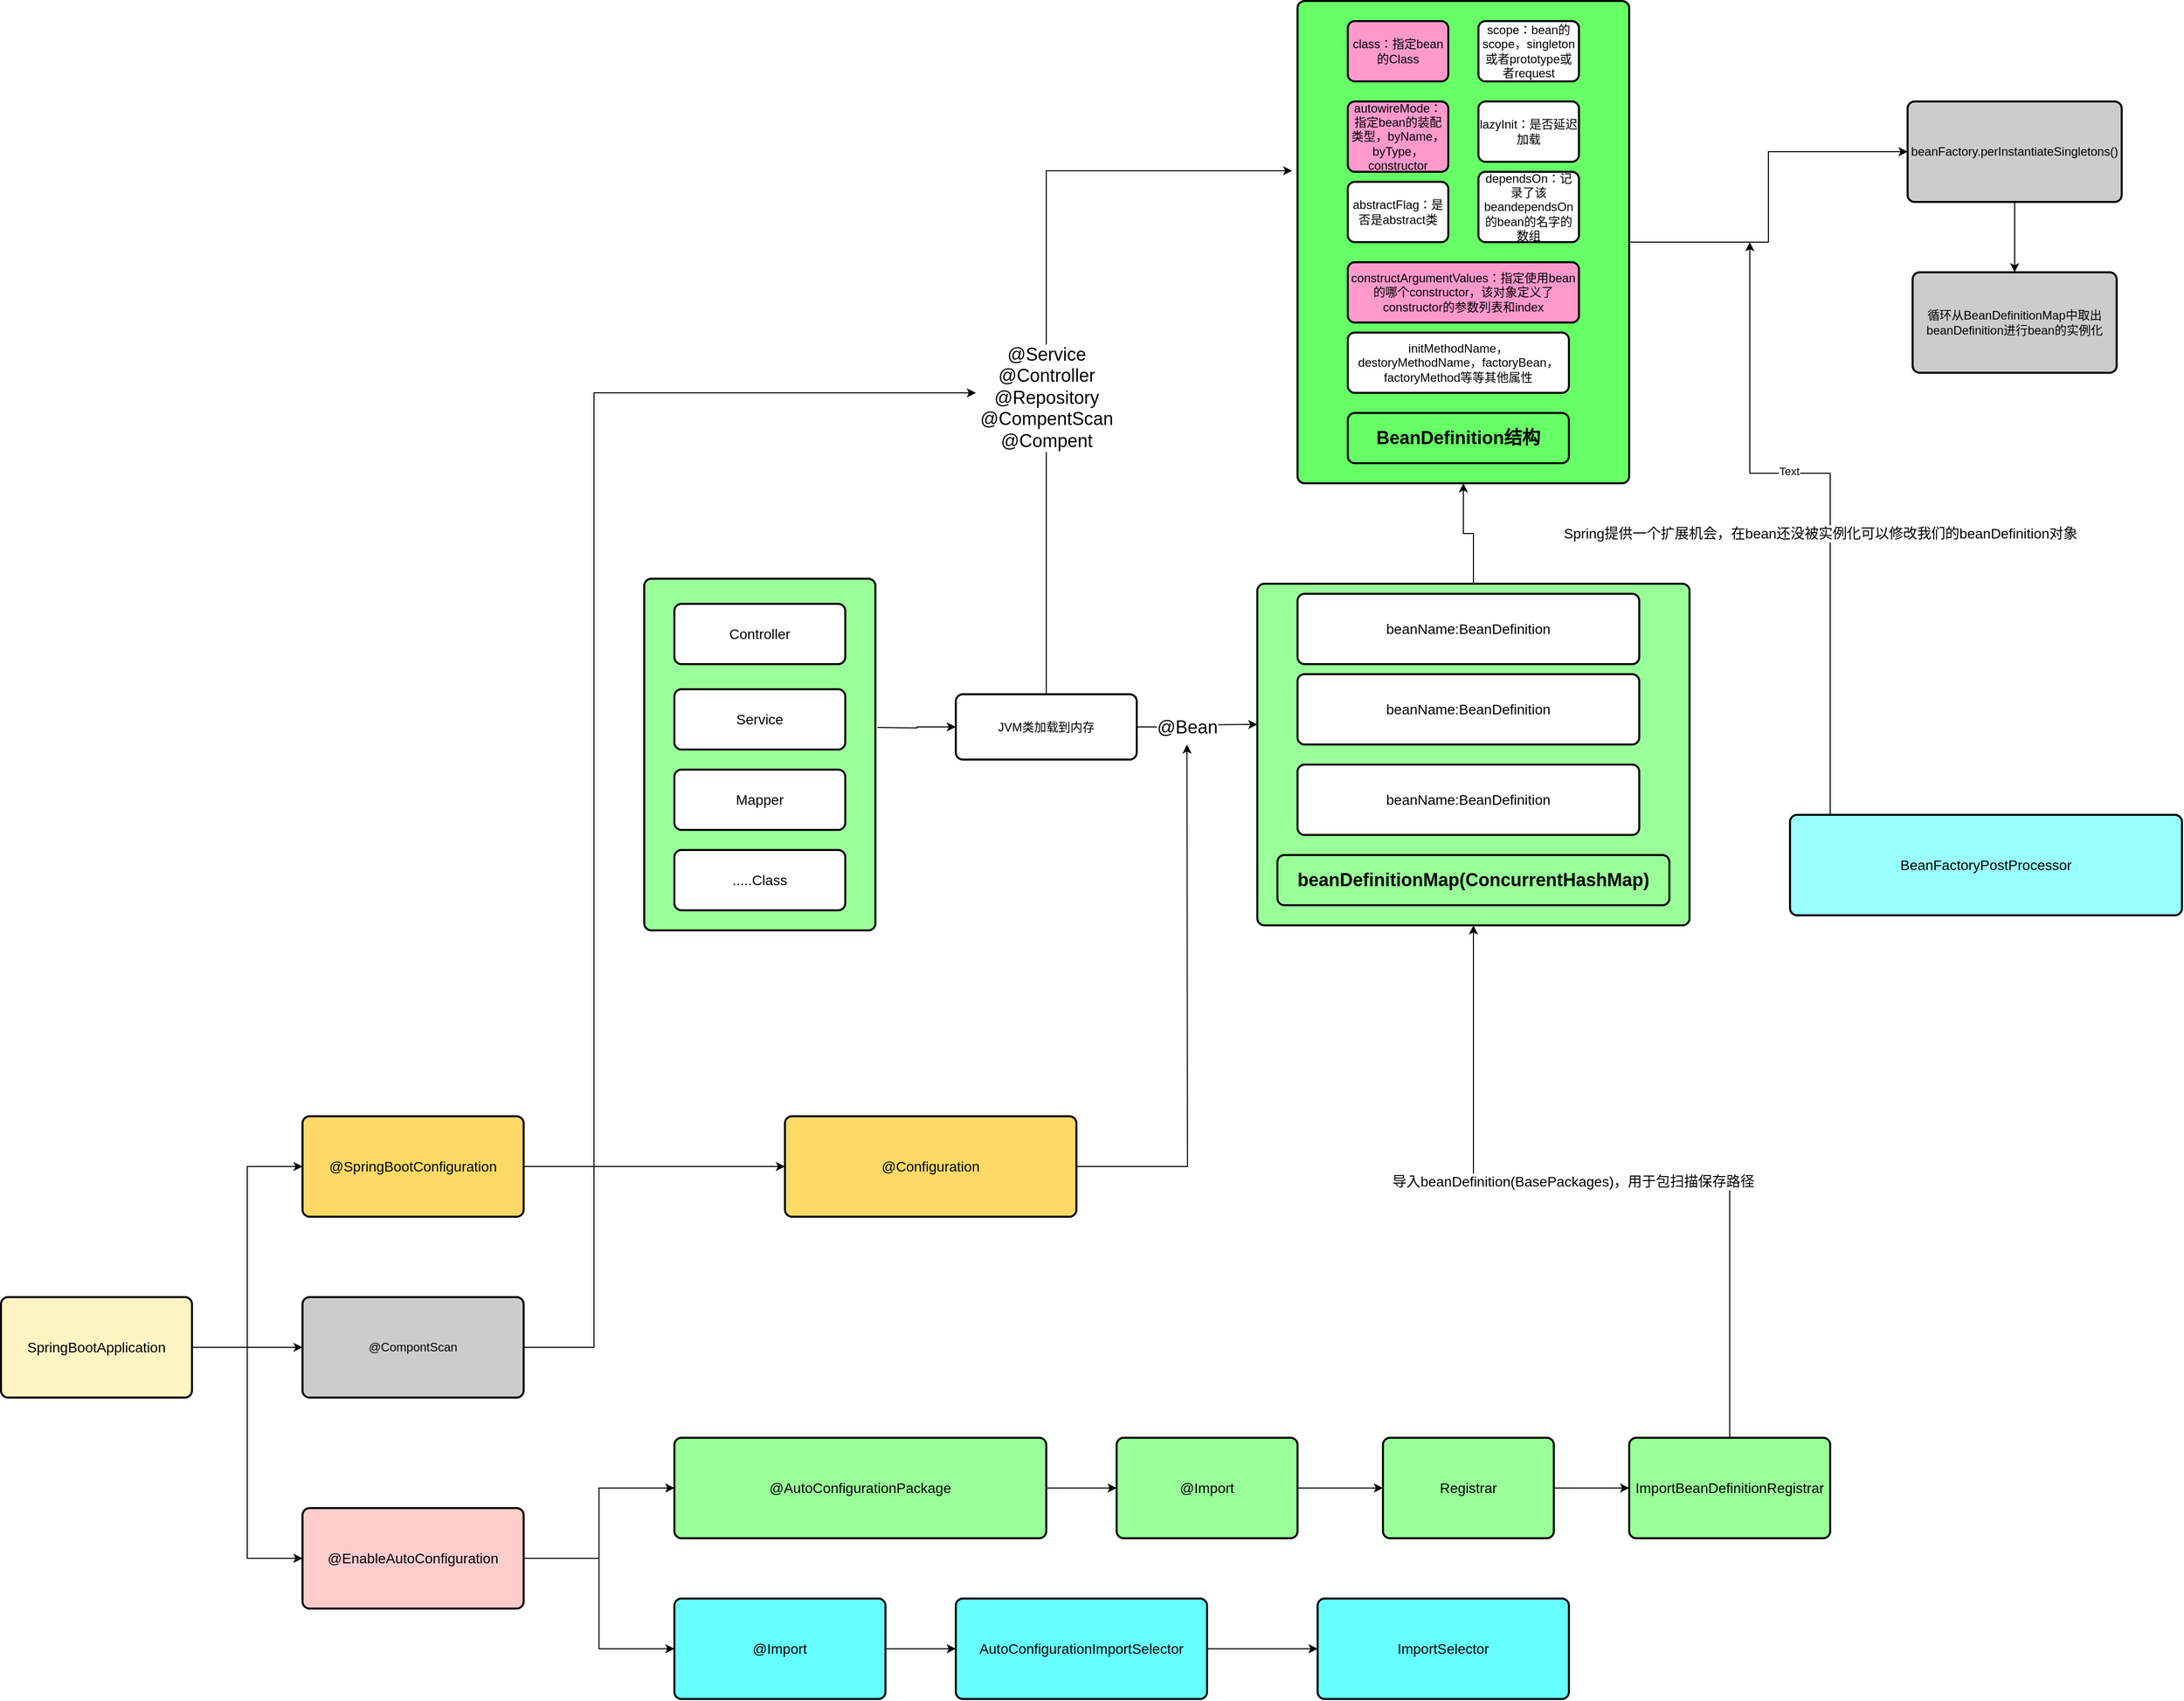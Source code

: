 <mxfile version="13.6.2" type="device"><diagram id="HQtbrcbMrQgD7rMGDSEH" name="Page-1"><mxGraphModel dx="4214" dy="1480" grid="1" gridSize="10" guides="1" tooltips="1" connect="1" arrows="1" fold="1" page="1" pageScale="1" pageWidth="827" pageHeight="1169" math="0" shadow="0"><root><mxCell id="0"/><mxCell id="1" parent="0"/><mxCell id="LCFOUak63Jr5WUYXvWik-62" style="edgeStyle=orthogonalEdgeStyle;rounded=0;orthogonalLoop=1;jettySize=auto;html=1;entryX=0;entryY=0.5;entryDx=0;entryDy=0;" parent="1" source="LCFOUak63Jr5WUYXvWik-9" target="LCFOUak63Jr5WUYXvWik-61" edge="1"><mxGeometry relative="1" as="geometry"/></mxCell><mxCell id="LCFOUak63Jr5WUYXvWik-9" value="" style="rounded=1;whiteSpace=wrap;html=1;absoluteArcSize=1;arcSize=14;strokeWidth=2;fillColor=#66FF66;" parent="1" vertex="1"><mxGeometry x="140" y="70" width="330" height="480" as="geometry"/></mxCell><mxCell id="LCFOUak63Jr5WUYXvWik-10" value="&lt;font style=&quot;font-size: 12px&quot;&gt;class：指定bean的Class&lt;/font&gt;" style="rounded=1;whiteSpace=wrap;html=1;absoluteArcSize=1;arcSize=14;strokeWidth=2;fillColor=#FF99CC;" parent="1" vertex="1"><mxGeometry x="190" y="90" width="100" height="60" as="geometry"/></mxCell><mxCell id="LCFOUak63Jr5WUYXvWik-12" value="scope：bean的scope，singleton或者prototype或者request" style="rounded=1;whiteSpace=wrap;html=1;absoluteArcSize=1;arcSize=14;strokeWidth=2;" parent="1" vertex="1"><mxGeometry x="320" y="90" width="100" height="60" as="geometry"/></mxCell><mxCell id="LCFOUak63Jr5WUYXvWik-13" value="lazyInit：是否延迟加载" style="rounded=1;whiteSpace=wrap;html=1;absoluteArcSize=1;arcSize=14;strokeWidth=2;" parent="1" vertex="1"><mxGeometry x="320" y="170" width="100" height="60" as="geometry"/></mxCell><mxCell id="LCFOUak63Jr5WUYXvWik-19" value="&lt;font style=&quot;font-size: 12px&quot;&gt;abstractFlag：是否是abstract类&lt;/font&gt;" style="rounded=1;whiteSpace=wrap;html=1;absoluteArcSize=1;arcSize=14;strokeWidth=2;" parent="1" vertex="1"><mxGeometry x="190" y="250" width="100" height="60" as="geometry"/></mxCell><mxCell id="LCFOUak63Jr5WUYXvWik-20" value="&lt;font style=&quot;font-size: 12px&quot;&gt;dependsOn：记录了该beandependsOn的bean的名字的数组&lt;/font&gt;" style="rounded=1;whiteSpace=wrap;html=1;absoluteArcSize=1;arcSize=14;strokeWidth=2;" parent="1" vertex="1"><mxGeometry x="320" y="240" width="100" height="70" as="geometry"/></mxCell><mxCell id="LCFOUak63Jr5WUYXvWik-21" value="&lt;font style=&quot;font-size: 12px&quot;&gt;constructArgumentValues：指定使用bean的哪个constructor，该对象定义了constructor的参数列表和index&lt;/font&gt;" style="rounded=1;whiteSpace=wrap;html=1;absoluteArcSize=1;arcSize=14;strokeWidth=2;fillColor=#FF99CC;" parent="1" vertex="1"><mxGeometry x="190" y="330" width="230" height="60" as="geometry"/></mxCell><mxCell id="LCFOUak63Jr5WUYXvWik-11" value="autowireMode：指定bean的装配类型，byName，byType，constructor" style="rounded=1;whiteSpace=wrap;html=1;absoluteArcSize=1;arcSize=14;strokeWidth=2;fillColor=#FF99CC;" parent="1" vertex="1"><mxGeometry x="190" y="170" width="100" height="70" as="geometry"/></mxCell><mxCell id="LCFOUak63Jr5WUYXvWik-22" value="&lt;font style=&quot;font-size: 12px&quot;&gt;initMethodName，destoryMethodName，factoryBean，factoryMethod等等其他属性&lt;/font&gt;" style="rounded=1;whiteSpace=wrap;html=1;absoluteArcSize=1;arcSize=14;strokeWidth=2;fillColor=#FFFFFF;" parent="1" vertex="1"><mxGeometry x="190" y="400" width="220" height="60" as="geometry"/></mxCell><mxCell id="LCFOUak63Jr5WUYXvWik-23" value="&lt;font style=&quot;font-size: 18px&quot;&gt;&lt;b&gt;BeanDefinition结构&lt;/b&gt;&lt;/font&gt;" style="rounded=1;whiteSpace=wrap;html=1;absoluteArcSize=1;arcSize=14;strokeWidth=2;fillColor=#66FF66;" parent="1" vertex="1"><mxGeometry x="190" y="480" width="220" height="50" as="geometry"/></mxCell><mxCell id="LCFOUak63Jr5WUYXvWik-40" style="edgeStyle=orthogonalEdgeStyle;rounded=0;orthogonalLoop=1;jettySize=auto;html=1;" parent="1" source="LCFOUak63Jr5WUYXvWik-24" target="LCFOUak63Jr5WUYXvWik-9" edge="1"><mxGeometry relative="1" as="geometry"/></mxCell><mxCell id="LCFOUak63Jr5WUYXvWik-24" value="" style="rounded=1;whiteSpace=wrap;html=1;absoluteArcSize=1;arcSize=14;strokeWidth=2;fillColor=#99FF99;" parent="1" vertex="1"><mxGeometry x="100" y="650" width="430" height="340" as="geometry"/></mxCell><mxCell id="LCFOUak63Jr5WUYXvWik-25" value="&lt;font style=&quot;font-size: 18px&quot;&gt;&lt;b&gt;beanDefinitionMap(ConcurrentHashMap)&lt;/b&gt;&lt;/font&gt;" style="rounded=1;whiteSpace=wrap;html=1;absoluteArcSize=1;arcSize=14;strokeWidth=2;fillColor=#99FF99;" parent="1" vertex="1"><mxGeometry x="120" y="920" width="390" height="50" as="geometry"/></mxCell><mxCell id="LCFOUak63Jr5WUYXvWik-26" value="&lt;font style=&quot;font-size: 14px&quot;&gt;beanName:BeanDefinition&lt;/font&gt;" style="rounded=1;whiteSpace=wrap;html=1;absoluteArcSize=1;arcSize=14;strokeWidth=2;fillColor=#FFFFFF;" parent="1" vertex="1"><mxGeometry x="140" y="660" width="340" height="70" as="geometry"/></mxCell><mxCell id="LCFOUak63Jr5WUYXvWik-27" value="&lt;font style=&quot;font-size: 14px&quot;&gt;beanName:BeanDefinition&lt;/font&gt;" style="rounded=1;whiteSpace=wrap;html=1;absoluteArcSize=1;arcSize=14;strokeWidth=2;fillColor=#FFFFFF;" parent="1" vertex="1"><mxGeometry x="140" y="740" width="340" height="70" as="geometry"/></mxCell><mxCell id="LCFOUak63Jr5WUYXvWik-28" value="&lt;font style=&quot;font-size: 14px&quot;&gt;beanName:BeanDefinition&lt;/font&gt;" style="rounded=1;whiteSpace=wrap;html=1;absoluteArcSize=1;arcSize=14;strokeWidth=2;fillColor=#FFFFFF;" parent="1" vertex="1"><mxGeometry x="140" y="830" width="340" height="70" as="geometry"/></mxCell><mxCell id="LCFOUak63Jr5WUYXvWik-37" style="edgeStyle=orthogonalEdgeStyle;rounded=0;orthogonalLoop=1;jettySize=auto;html=1;" parent="1" target="LCFOUak63Jr5WUYXvWik-36" edge="1"><mxGeometry relative="1" as="geometry"><mxPoint x="-278" y="793" as="sourcePoint"/></mxGeometry></mxCell><mxCell id="LCFOUak63Jr5WUYXvWik-29" value="" style="rounded=1;whiteSpace=wrap;html=1;absoluteArcSize=1;arcSize=14;strokeWidth=2;fillColor=#99FF99;" parent="1" vertex="1"><mxGeometry x="-510" y="645" width="230" height="350" as="geometry"/></mxCell><mxCell id="LCFOUak63Jr5WUYXvWik-31" value="&lt;font style=&quot;font-size: 14px&quot;&gt;Controller&lt;/font&gt;" style="rounded=1;whiteSpace=wrap;html=1;absoluteArcSize=1;arcSize=14;strokeWidth=2;fillColor=#FFFFFF;" parent="1" vertex="1"><mxGeometry x="-480" y="670" width="170" height="60" as="geometry"/></mxCell><mxCell id="LCFOUak63Jr5WUYXvWik-33" value="&lt;font style=&quot;font-size: 14px&quot;&gt;Service&lt;/font&gt;" style="rounded=1;whiteSpace=wrap;html=1;absoluteArcSize=1;arcSize=14;strokeWidth=2;fillColor=#FFFFFF;" parent="1" vertex="1"><mxGeometry x="-480" y="755" width="170" height="60" as="geometry"/></mxCell><mxCell id="LCFOUak63Jr5WUYXvWik-34" value="&lt;font style=&quot;font-size: 14px&quot;&gt;Mapper&lt;/font&gt;" style="rounded=1;whiteSpace=wrap;html=1;absoluteArcSize=1;arcSize=14;strokeWidth=2;fillColor=#FFFFFF;" parent="1" vertex="1"><mxGeometry x="-480" y="835" width="170" height="60" as="geometry"/></mxCell><mxCell id="LCFOUak63Jr5WUYXvWik-35" value="&lt;font style=&quot;font-size: 14px&quot;&gt;.....Class&lt;/font&gt;" style="rounded=1;whiteSpace=wrap;html=1;absoluteArcSize=1;arcSize=14;strokeWidth=2;fillColor=#FFFFFF;" parent="1" vertex="1"><mxGeometry x="-480" y="915" width="170" height="60" as="geometry"/></mxCell><mxCell id="LCFOUak63Jr5WUYXvWik-38" style="edgeStyle=orthogonalEdgeStyle;rounded=0;orthogonalLoop=1;jettySize=auto;html=1;" parent="1" source="LCFOUak63Jr5WUYXvWik-36" edge="1"><mxGeometry relative="1" as="geometry"><mxPoint x="100" y="790" as="targetPoint"/></mxGeometry></mxCell><mxCell id="LCFOUak63Jr5WUYXvWik-39" value="&lt;font style=&quot;font-size: 18px&quot;&gt;@Bean&lt;/font&gt;" style="edgeLabel;html=1;align=center;verticalAlign=middle;resizable=0;points=[];" parent="LCFOUak63Jr5WUYXvWik-38" vertex="1" connectable="0"><mxGeometry x="-0.19" relative="1" as="geometry"><mxPoint as="offset"/></mxGeometry></mxCell><mxCell id="LCFOUak63Jr5WUYXvWik-41" style="edgeStyle=orthogonalEdgeStyle;rounded=0;orthogonalLoop=1;jettySize=auto;html=1;entryX=-0.016;entryY=0.352;entryDx=0;entryDy=0;entryPerimeter=0;" parent="1" source="LCFOUak63Jr5WUYXvWik-36" target="LCFOUak63Jr5WUYXvWik-9" edge="1"><mxGeometry relative="1" as="geometry"><Array as="points"><mxPoint x="-110" y="239"/></Array></mxGeometry></mxCell><mxCell id="LCFOUak63Jr5WUYXvWik-42" value="&lt;font style=&quot;font-size: 18px&quot;&gt;@Service&lt;br&gt;@Controller&lt;br&gt;@Repository&lt;br&gt;@CompentScan&lt;br&gt;@Compent&lt;/font&gt;" style="edgeLabel;html=1;align=center;verticalAlign=middle;resizable=0;points=[];" parent="LCFOUak63Jr5WUYXvWik-41" vertex="1" connectable="0"><mxGeometry x="-0.227" relative="1" as="geometry"><mxPoint y="1" as="offset"/></mxGeometry></mxCell><mxCell id="LCFOUak63Jr5WUYXvWik-36" value="JVM类加载到内存" style="rounded=1;whiteSpace=wrap;html=1;absoluteArcSize=1;arcSize=14;strokeWidth=2;fillColor=#FFFFFF;" parent="1" vertex="1"><mxGeometry x="-200" y="760" width="180" height="65" as="geometry"/></mxCell><mxCell id="LCFOUak63Jr5WUYXvWik-46" style="edgeStyle=orthogonalEdgeStyle;rounded=0;orthogonalLoop=1;jettySize=auto;html=1;" parent="1" source="LCFOUak63Jr5WUYXvWik-43" target="LCFOUak63Jr5WUYXvWik-44" edge="1"><mxGeometry relative="1" as="geometry"/></mxCell><mxCell id="LCFOUak63Jr5WUYXvWik-43" value="&lt;font style=&quot;font-size: 14px&quot;&gt;@SpringBootConfiguration&lt;/font&gt;" style="rounded=1;whiteSpace=wrap;html=1;absoluteArcSize=1;arcSize=14;strokeWidth=2;fillColor=#FFD966;" parent="1" vertex="1"><mxGeometry x="-850" y="1180" width="220" height="100" as="geometry"/></mxCell><mxCell id="LCFOUak63Jr5WUYXvWik-45" style="edgeStyle=orthogonalEdgeStyle;rounded=0;orthogonalLoop=1;jettySize=auto;html=1;" parent="1" source="LCFOUak63Jr5WUYXvWik-44" edge="1"><mxGeometry relative="1" as="geometry"><mxPoint x="30" y="810" as="targetPoint"/></mxGeometry></mxCell><mxCell id="LCFOUak63Jr5WUYXvWik-44" value="&lt;font style=&quot;font-size: 14px&quot;&gt;@Configuration&lt;/font&gt;" style="rounded=1;whiteSpace=wrap;html=1;absoluteArcSize=1;arcSize=14;strokeWidth=2;fillColor=#FFD966;" parent="1" vertex="1"><mxGeometry x="-370" y="1180" width="290" height="100" as="geometry"/></mxCell><mxCell id="LCFOUak63Jr5WUYXvWik-63" value="&lt;font style=&quot;font-size: 14px&quot;&gt;Spring提供一个扩展机会，在bean还没被实例化可以修改我们的beanDefinition对象&lt;/font&gt;" style="edgeStyle=orthogonalEdgeStyle;rounded=0;orthogonalLoop=1;jettySize=auto;html=1;" parent="1" source="LCFOUak63Jr5WUYXvWik-47" edge="1"><mxGeometry x="-0.139" y="10" relative="1" as="geometry"><mxPoint x="590" y="310" as="targetPoint"/><Array as="points"><mxPoint x="670" y="540"/><mxPoint x="590" y="540"/></Array><mxPoint as="offset"/></mxGeometry></mxCell><mxCell id="LCFOUak63Jr5WUYXvWik-64" value="Text" style="edgeLabel;html=1;align=center;verticalAlign=middle;resizable=0;points=[];" parent="LCFOUak63Jr5WUYXvWik-63" vertex="1" connectable="0"><mxGeometry x="0.173" y="-2" relative="1" as="geometry"><mxPoint as="offset"/></mxGeometry></mxCell><mxCell id="LCFOUak63Jr5WUYXvWik-47" value="&lt;font style=&quot;font-size: 14px&quot;&gt;BeanFactoryPostProcessor&lt;/font&gt;" style="rounded=1;whiteSpace=wrap;html=1;absoluteArcSize=1;arcSize=14;strokeWidth=2;fillColor=#99FFFF;" parent="1" vertex="1"><mxGeometry x="630" y="880" width="390" height="100" as="geometry"/></mxCell><mxCell id="LCFOUak63Jr5WUYXvWik-51" style="edgeStyle=orthogonalEdgeStyle;rounded=0;orthogonalLoop=1;jettySize=auto;html=1;entryX=0;entryY=0.5;entryDx=0;entryDy=0;" parent="1" source="LCFOUak63Jr5WUYXvWik-48" target="LCFOUak63Jr5WUYXvWik-49" edge="1"><mxGeometry relative="1" as="geometry"/></mxCell><mxCell id="LCFOUak63Jr5WUYXvWik-52" style="edgeStyle=orthogonalEdgeStyle;rounded=0;orthogonalLoop=1;jettySize=auto;html=1;entryX=0;entryY=0.5;entryDx=0;entryDy=0;" parent="1" source="LCFOUak63Jr5WUYXvWik-48" target="LCFOUak63Jr5WUYXvWik-50" edge="1"><mxGeometry relative="1" as="geometry"/></mxCell><mxCell id="LCFOUak63Jr5WUYXvWik-48" value="&lt;font style=&quot;font-size: 14px&quot;&gt;@EnableAutoConfiguration&lt;/font&gt;" style="rounded=1;whiteSpace=wrap;html=1;absoluteArcSize=1;arcSize=14;strokeWidth=2;fillColor=#FFCCCC;" parent="1" vertex="1"><mxGeometry x="-850" y="1570" width="220" height="100" as="geometry"/></mxCell><mxCell id="LCFOUak63Jr5WUYXvWik-56" style="edgeStyle=orthogonalEdgeStyle;rounded=0;orthogonalLoop=1;jettySize=auto;html=1;entryX=0;entryY=0.5;entryDx=0;entryDy=0;" parent="1" source="LCFOUak63Jr5WUYXvWik-49" target="LCFOUak63Jr5WUYXvWik-53" edge="1"><mxGeometry relative="1" as="geometry"/></mxCell><mxCell id="LCFOUak63Jr5WUYXvWik-49" value="&lt;font style=&quot;font-size: 14px&quot;&gt;@AutoConfigurationPackage&lt;/font&gt;" style="rounded=1;whiteSpace=wrap;html=1;absoluteArcSize=1;arcSize=14;strokeWidth=2;fillColor=#99FF99;" parent="1" vertex="1"><mxGeometry x="-480" y="1500" width="370" height="100" as="geometry"/></mxCell><mxCell id="LCFOUak63Jr5WUYXvWik-75" value="" style="edgeStyle=orthogonalEdgeStyle;rounded=0;orthogonalLoop=1;jettySize=auto;html=1;" parent="1" source="LCFOUak63Jr5WUYXvWik-50" target="LCFOUak63Jr5WUYXvWik-74" edge="1"><mxGeometry relative="1" as="geometry"/></mxCell><mxCell id="LCFOUak63Jr5WUYXvWik-50" value="&lt;font style=&quot;font-size: 14px&quot;&gt;@Import&lt;/font&gt;" style="rounded=1;whiteSpace=wrap;html=1;absoluteArcSize=1;arcSize=14;strokeWidth=2;fillColor=#66FFFF;" parent="1" vertex="1"><mxGeometry x="-480" y="1660" width="210" height="100" as="geometry"/></mxCell><mxCell id="LCFOUak63Jr5WUYXvWik-57" style="edgeStyle=orthogonalEdgeStyle;rounded=0;orthogonalLoop=1;jettySize=auto;html=1;entryX=0;entryY=0.5;entryDx=0;entryDy=0;" parent="1" source="LCFOUak63Jr5WUYXvWik-53" target="LCFOUak63Jr5WUYXvWik-54" edge="1"><mxGeometry relative="1" as="geometry"><mxPoint x="220" y="1550" as="targetPoint"/></mxGeometry></mxCell><mxCell id="LCFOUak63Jr5WUYXvWik-53" value="&lt;span style=&quot;font-size: 14px&quot;&gt;@Import&lt;/span&gt;" style="rounded=1;whiteSpace=wrap;html=1;absoluteArcSize=1;arcSize=14;strokeWidth=2;fillColor=#99FF99;" parent="1" vertex="1"><mxGeometry x="-40" y="1500" width="180" height="100" as="geometry"/></mxCell><mxCell id="LCFOUak63Jr5WUYXvWik-58" value="" style="edgeStyle=orthogonalEdgeStyle;rounded=0;orthogonalLoop=1;jettySize=auto;html=1;" parent="1" source="LCFOUak63Jr5WUYXvWik-54" target="LCFOUak63Jr5WUYXvWik-55" edge="1"><mxGeometry relative="1" as="geometry"/></mxCell><mxCell id="LCFOUak63Jr5WUYXvWik-54" value="&lt;span style=&quot;font-size: 14px&quot;&gt;Registrar&lt;/span&gt;" style="rounded=1;whiteSpace=wrap;html=1;absoluteArcSize=1;arcSize=14;strokeWidth=2;fillColor=#99FF99;" parent="1" vertex="1"><mxGeometry x="225" y="1500" width="170" height="100" as="geometry"/></mxCell><mxCell id="LCFOUak63Jr5WUYXvWik-59" style="edgeStyle=orthogonalEdgeStyle;rounded=0;orthogonalLoop=1;jettySize=auto;html=1;entryX=0.5;entryY=1;entryDx=0;entryDy=0;" parent="1" source="LCFOUak63Jr5WUYXvWik-55" target="LCFOUak63Jr5WUYXvWik-24" edge="1"><mxGeometry relative="1" as="geometry"/></mxCell><mxCell id="LCFOUak63Jr5WUYXvWik-60" value="&lt;font style=&quot;font-size: 14px&quot;&gt;导入beanDefinition(BasePackages)，用于包扫描保存路径&lt;/font&gt;" style="edgeLabel;html=1;align=center;verticalAlign=middle;resizable=0;points=[];" parent="LCFOUak63Jr5WUYXvWik-59" vertex="1" connectable="0"><mxGeometry x="0.079" relative="1" as="geometry"><mxPoint x="1" as="offset"/></mxGeometry></mxCell><mxCell id="LCFOUak63Jr5WUYXvWik-55" value="&lt;span style=&quot;font-size: 14px&quot;&gt;ImportBeanDefinitionRegistrar&lt;/span&gt;" style="rounded=1;whiteSpace=wrap;html=1;absoluteArcSize=1;arcSize=14;strokeWidth=2;fillColor=#99FF99;" parent="1" vertex="1"><mxGeometry x="470" y="1500" width="200" height="100" as="geometry"/></mxCell><mxCell id="LCFOUak63Jr5WUYXvWik-66" value="" style="edgeStyle=orthogonalEdgeStyle;rounded=0;orthogonalLoop=1;jettySize=auto;html=1;" parent="1" source="LCFOUak63Jr5WUYXvWik-61" target="LCFOUak63Jr5WUYXvWik-65" edge="1"><mxGeometry relative="1" as="geometry"/></mxCell><mxCell id="LCFOUak63Jr5WUYXvWik-61" value="beanFactory.perInstantiateSingletons()" style="rounded=1;whiteSpace=wrap;html=1;absoluteArcSize=1;arcSize=14;strokeWidth=2;fillColor=#CCCCCC;" parent="1" vertex="1"><mxGeometry x="747" y="170" width="213" height="100" as="geometry"/></mxCell><mxCell id="LCFOUak63Jr5WUYXvWik-65" value="循环从BeanDefinitionMap中取出beanDefinition进行bean的实例化" style="rounded=1;whiteSpace=wrap;html=1;absoluteArcSize=1;arcSize=14;strokeWidth=2;fillColor=#CCCCCC;" parent="1" vertex="1"><mxGeometry x="752" y="340" width="203" height="100" as="geometry"/></mxCell><mxCell id="LCFOUak63Jr5WUYXvWik-69" value="" style="edgeStyle=orthogonalEdgeStyle;rounded=0;orthogonalLoop=1;jettySize=auto;html=1;" parent="1" source="LCFOUak63Jr5WUYXvWik-67" target="LCFOUak63Jr5WUYXvWik-68" edge="1"><mxGeometry relative="1" as="geometry"/></mxCell><mxCell id="LCFOUak63Jr5WUYXvWik-70" style="edgeStyle=orthogonalEdgeStyle;rounded=0;orthogonalLoop=1;jettySize=auto;html=1;entryX=0;entryY=0.5;entryDx=0;entryDy=0;" parent="1" source="LCFOUak63Jr5WUYXvWik-67" target="LCFOUak63Jr5WUYXvWik-43" edge="1"><mxGeometry relative="1" as="geometry"/></mxCell><mxCell id="LCFOUak63Jr5WUYXvWik-71" style="edgeStyle=orthogonalEdgeStyle;rounded=0;orthogonalLoop=1;jettySize=auto;html=1;entryX=0;entryY=0.5;entryDx=0;entryDy=0;" parent="1" source="LCFOUak63Jr5WUYXvWik-67" target="LCFOUak63Jr5WUYXvWik-48" edge="1"><mxGeometry relative="1" as="geometry"/></mxCell><mxCell id="LCFOUak63Jr5WUYXvWik-67" value="&lt;font style=&quot;font-size: 14px&quot;&gt;SpringBootApplication&lt;/font&gt;" style="rounded=1;whiteSpace=wrap;html=1;absoluteArcSize=1;arcSize=14;strokeWidth=2;fillColor=#FFF4C3;" parent="1" vertex="1"><mxGeometry x="-1150" y="1360" width="190" height="100" as="geometry"/></mxCell><mxCell id="LCFOUak63Jr5WUYXvWik-72" style="edgeStyle=orthogonalEdgeStyle;rounded=0;orthogonalLoop=1;jettySize=auto;html=1;" parent="1" source="LCFOUak63Jr5WUYXvWik-68" edge="1"><mxGeometry relative="1" as="geometry"><mxPoint x="-180" y="460" as="targetPoint"/><Array as="points"><mxPoint x="-560" y="1410"/><mxPoint x="-560" y="460"/></Array></mxGeometry></mxCell><mxCell id="LCFOUak63Jr5WUYXvWik-68" value="@CompontScan" style="rounded=1;whiteSpace=wrap;html=1;absoluteArcSize=1;arcSize=14;strokeWidth=2;fillColor=#CCCCCC;" parent="1" vertex="1"><mxGeometry x="-850" y="1360" width="220" height="100" as="geometry"/></mxCell><mxCell id="LCFOUak63Jr5WUYXvWik-77" value="" style="edgeStyle=orthogonalEdgeStyle;rounded=0;orthogonalLoop=1;jettySize=auto;html=1;" parent="1" source="LCFOUak63Jr5WUYXvWik-74" target="LCFOUak63Jr5WUYXvWik-76" edge="1"><mxGeometry relative="1" as="geometry"/></mxCell><mxCell id="LCFOUak63Jr5WUYXvWik-74" value="&lt;font style=&quot;font-size: 14px&quot;&gt;AutoConfigurationImportSelector&lt;/font&gt;" style="rounded=1;whiteSpace=wrap;html=1;absoluteArcSize=1;arcSize=14;strokeWidth=2;fillColor=#66FFFF;" parent="1" vertex="1"><mxGeometry x="-200" y="1660" width="250" height="100" as="geometry"/></mxCell><mxCell id="LCFOUak63Jr5WUYXvWik-76" value="&lt;font style=&quot;font-size: 14px&quot;&gt;ImportSelector&lt;/font&gt;" style="rounded=1;whiteSpace=wrap;html=1;absoluteArcSize=1;arcSize=14;strokeWidth=2;fillColor=#66FFFF;" parent="1" vertex="1"><mxGeometry x="160" y="1660" width="250" height="100" as="geometry"/></mxCell></root></mxGraphModel></diagram></mxfile>